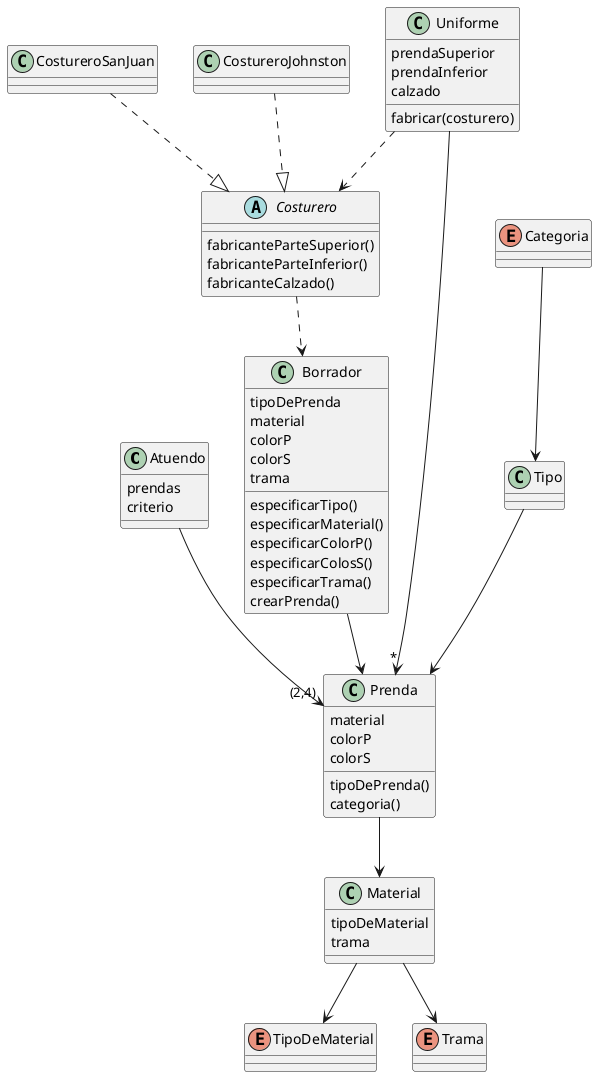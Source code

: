 @startuml
class Atuendo{
prendas
criterio
}

class Prenda{
material
colorP
colorS
tipoDePrenda()
categoria()
}

class Material{
tipoDeMaterial
trama
}

class Borrador{
tipoDePrenda
material
colorP
colorS
trama
especificarTipo()
especificarMaterial()
especificarColorP()
especificarColosS()
especificarTrama()
crearPrenda()
}

abstract Costurero{
fabricanteParteSuperior()
fabricanteParteInferior()
fabricanteCalzado()
}

class CostureroSanJuan{}
class CostureroJohnston{}
class Uniforme{
prendaSuperior
prendaInferior
calzado
fabricar(costurero)
}

enum Categoria{
}

enum TipoDeMaterial{}
enum Trama{}

class Tipo{
}


Atuendo -->"(2,4)" Prenda 
Tipo --> Prenda
Categoria --> Tipo
Prenda --> Material
Material --> TipoDeMaterial
Material --> Trama
Borrador --> Prenda
Uniforme ..> Costurero
CostureroSanJuan ..|> Costurero
CostureroJohnston..|> Costurero
Costurero ..> Borrador
Uniforme -->"*" Prenda
 
@enduml
